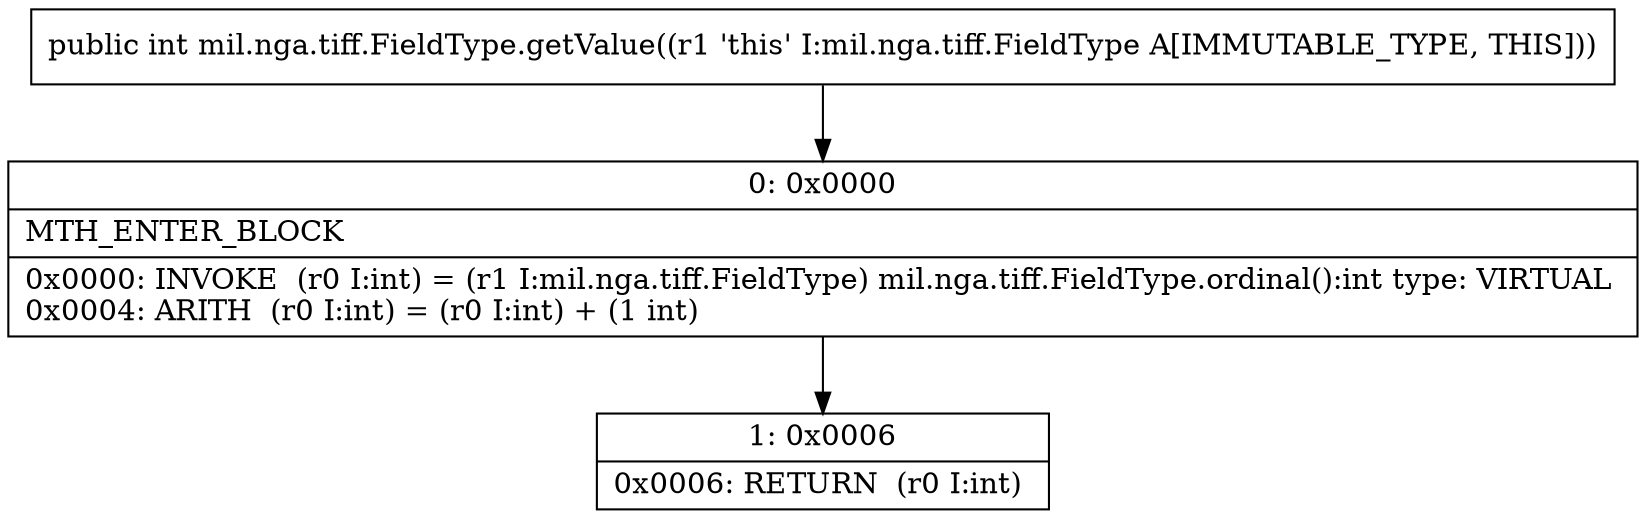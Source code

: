 digraph "CFG formil.nga.tiff.FieldType.getValue()I" {
Node_0 [shape=record,label="{0\:\ 0x0000|MTH_ENTER_BLOCK\l|0x0000: INVOKE  (r0 I:int) = (r1 I:mil.nga.tiff.FieldType) mil.nga.tiff.FieldType.ordinal():int type: VIRTUAL \l0x0004: ARITH  (r0 I:int) = (r0 I:int) + (1 int) \l}"];
Node_1 [shape=record,label="{1\:\ 0x0006|0x0006: RETURN  (r0 I:int) \l}"];
MethodNode[shape=record,label="{public int mil.nga.tiff.FieldType.getValue((r1 'this' I:mil.nga.tiff.FieldType A[IMMUTABLE_TYPE, THIS])) }"];
MethodNode -> Node_0;
Node_0 -> Node_1;
}

